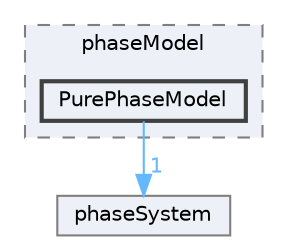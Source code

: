 digraph "src/phaseSystemModels/reactingEuler/multiphaseSystem/phaseModel/PurePhaseModel"
{
 // LATEX_PDF_SIZE
  bgcolor="transparent";
  edge [fontname=Helvetica,fontsize=10,labelfontname=Helvetica,labelfontsize=10];
  node [fontname=Helvetica,fontsize=10,shape=box,height=0.2,width=0.4];
  compound=true
  subgraph clusterdir_e73325ebbaf777d8f73dd3ce5c4db79d {
    graph [ bgcolor="#edf0f7", pencolor="grey50", label="phaseModel", fontname=Helvetica,fontsize=10 style="filled,dashed", URL="dir_e73325ebbaf777d8f73dd3ce5c4db79d.html",tooltip=""]
  dir_a00d6a5c8e05f4ffab2f52d96a23ca92 [label="PurePhaseModel", fillcolor="#edf0f7", color="grey25", style="filled,bold", URL="dir_a00d6a5c8e05f4ffab2f52d96a23ca92.html",tooltip=""];
  }
  dir_dfe19b54a98af0254be9d6c989217747 [label="phaseSystem", fillcolor="#edf0f7", color="grey50", style="filled", URL="dir_dfe19b54a98af0254be9d6c989217747.html",tooltip=""];
  dir_a00d6a5c8e05f4ffab2f52d96a23ca92->dir_dfe19b54a98af0254be9d6c989217747 [headlabel="1", labeldistance=1.5 headhref="dir_003134_002906.html" href="dir_003134_002906.html" color="steelblue1" fontcolor="steelblue1"];
}
